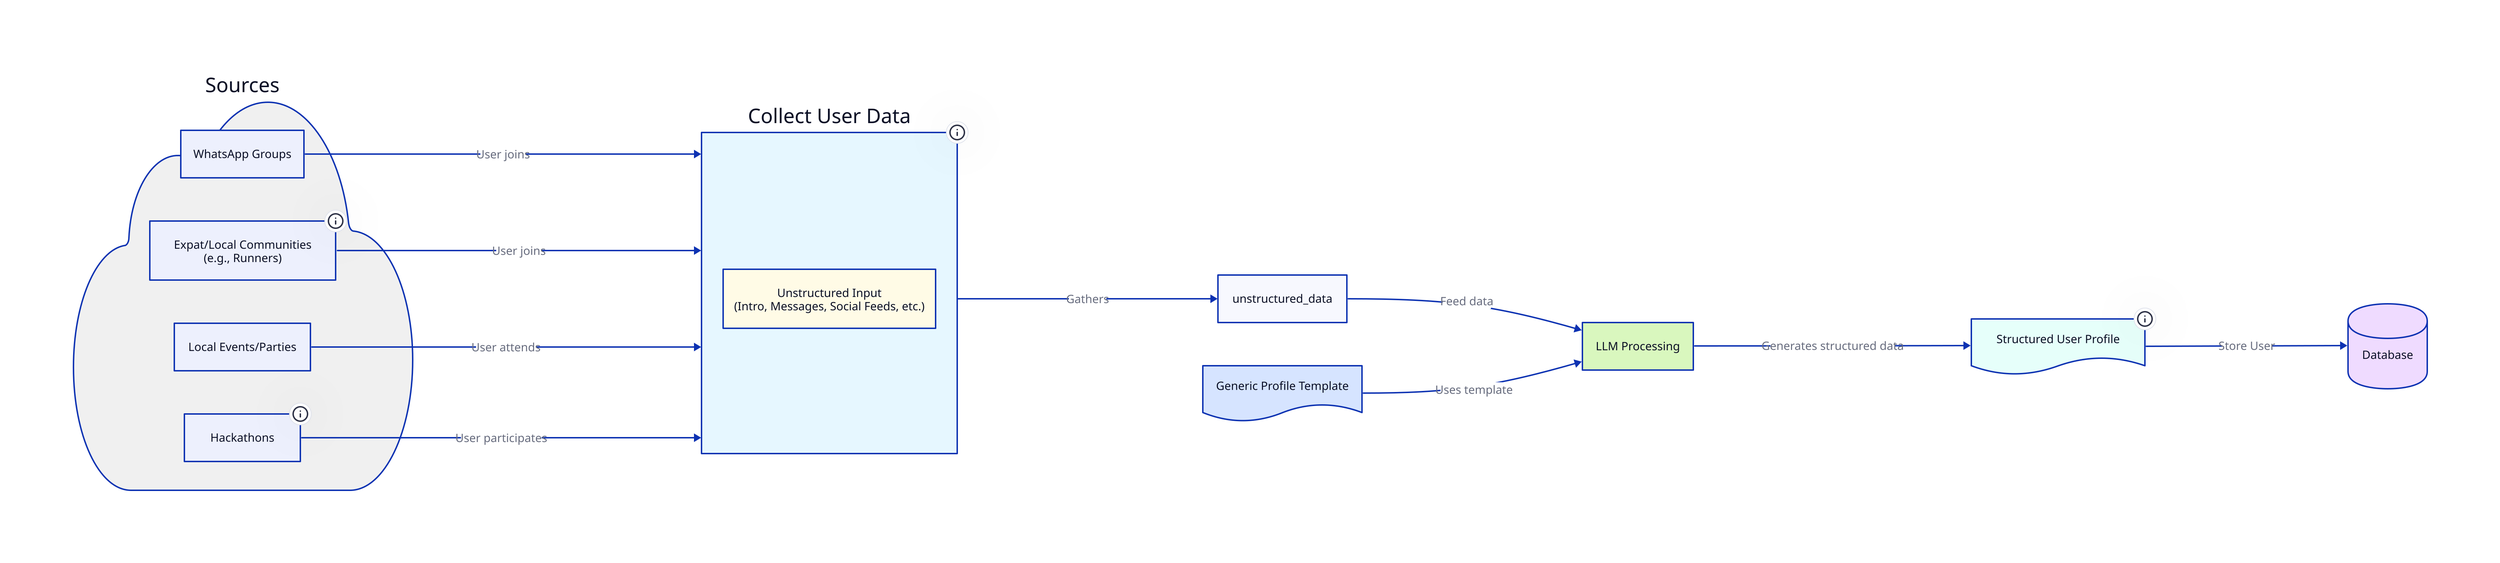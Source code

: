 # User Onboarding Flow Diagram

direction: right

# Sources
Sources: {
  shape: cloud
  style.fill: "#f0f0f0"

  whatsapp: "WhatsApp Groups"
  communities: "Expat/Local Communities\n(e.g., Runners)"
  events: "Local Events/Parties"
  hackathons: "Hackathons"
}

# Collection & Initial Data
Collect: "Collect User Data" {
  shape: rectangle
  style.fill: "#e6f7ff"

  unstructured_data: "Unstructured Input\n(Intro, Messages, Social Feeds, etc.)" {
    style.fill: "#fffbe6"
  }
}

# Processing
llm: "LLM Processing" {
  shape: rectangle
  style.fill: "#d9f7be"
}
profile_template: "Generic Profile Template" {
  shape: document
  style.fill: "#d6e4ff"
}

# Outcome
structured_profile: "Structured User Profile" {
  shape: document
  style.fill: "#e6fffa"
}
db: Database {
  shape: cylinder
  style.fill: "#efdbff"
}

# Connections
Sources.whatsapp -> Collect : "User joins"
Sources.communities -> Collect : "User joins"
Sources.events -> Collect : "User attends"
Sources.hackathons -> Collect : "User participates"

Collect -> unstructured_data : "Gathers"

unstructured_data -> llm : "Feed data"
profile_template -> llm : "Uses template"

llm -> structured_profile : "Generates structured data"

structured_profile -> db : "Store User"

# Annotations / Notes
Sources.hackathons: {
  tooltip: "Profile focus: Technical skills"
}
Sources.communities: {
  tooltip: "Profile focus: Hobbies, Location"
}
Collect: {
  tooltip: "Specific methods vary by source"
}
structured_profile: {
  tooltip: "Profile completeness varies based on input & source"
} 